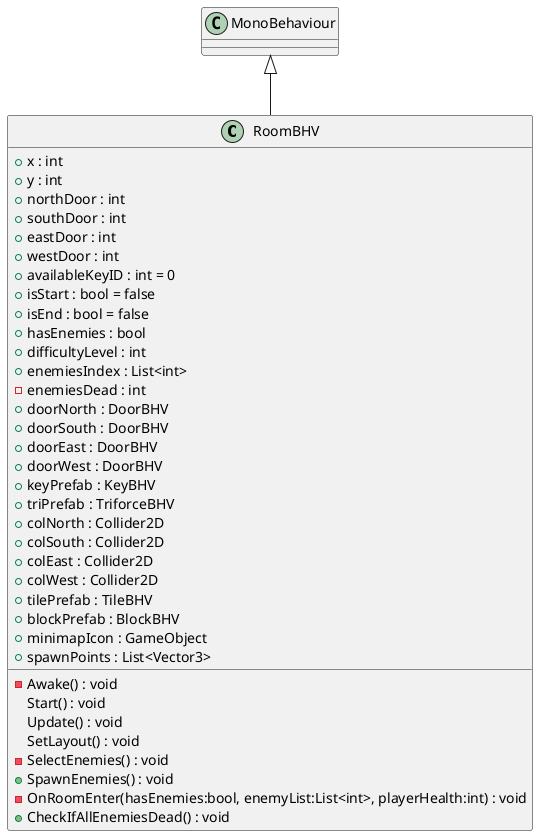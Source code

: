 @startuml
class RoomBHV {
    + x : int
    + y : int
    + northDoor : int
    + southDoor : int
    + eastDoor : int
    + westDoor : int
    + availableKeyID : int = 0
    + isStart : bool = false
    + isEnd : bool = false
    + hasEnemies : bool
    + difficultyLevel : int
    + enemiesIndex : List<int>
    - enemiesDead : int
    + doorNorth : DoorBHV
    + doorSouth : DoorBHV
    + doorEast : DoorBHV
    + doorWest : DoorBHV
    + keyPrefab : KeyBHV
    + triPrefab : TriforceBHV
    + colNorth : Collider2D
    + colSouth : Collider2D
    + colEast : Collider2D
    + colWest : Collider2D
    + tilePrefab : TileBHV
    + blockPrefab : BlockBHV
    + minimapIcon : GameObject
    + spawnPoints : List<Vector3>
    - Awake() : void
    Start() : void
    Update() : void
    SetLayout() : void
    - SelectEnemies() : void
    + SpawnEnemies() : void
    - OnRoomEnter(hasEnemies:bool, enemyList:List<int>, playerHealth:int) : void
    + CheckIfAllEnemiesDead() : void
}
MonoBehaviour <|-- RoomBHV
@enduml
